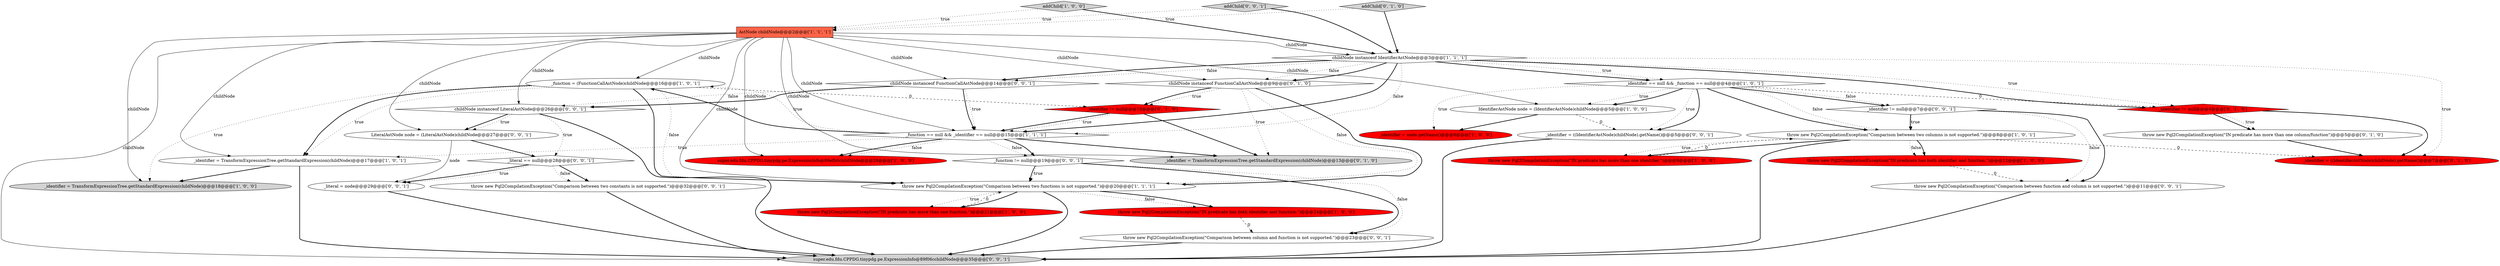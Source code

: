 digraph {
22 [style = filled, label = "addChild['0', '1', '0']", fillcolor = lightgray, shape = diamond image = "AAA0AAABBB2BBB"];
6 [style = filled, label = "_identifier == null && _function == null@@@4@@@['1', '0', '1']", fillcolor = white, shape = diamond image = "AAA0AAABBB1BBB"];
7 [style = filled, label = "_identifier = TransformExpressionTree.getStandardExpression(childNode)@@@18@@@['1', '0', '0']", fillcolor = lightgray, shape = ellipse image = "AAA0AAABBB1BBB"];
14 [style = filled, label = "_function = (FunctionCallAstNode)childNode@@@16@@@['1', '0', '1']", fillcolor = white, shape = ellipse image = "AAA0AAABBB1BBB"];
24 [style = filled, label = "LiteralAstNode node = (LiteralAstNode)childNode@@@27@@@['0', '0', '1']", fillcolor = white, shape = ellipse image = "AAA0AAABBB3BBB"];
33 [style = filled, label = "super.edu.fdu.CPPDG.tinypdg.pe.ExpressionInfo@89f06cchildNode@@@35@@@['0', '0', '1']", fillcolor = lightgray, shape = ellipse image = "AAA0AAABBB3BBB"];
0 [style = filled, label = "throw new Pql2CompilationException(\"Comparison between two columns is not supported.\")@@@8@@@['1', '0', '1']", fillcolor = white, shape = ellipse image = "AAA0AAABBB1BBB"];
1 [style = filled, label = "_identifier = node.getName()@@@6@@@['1', '0', '0']", fillcolor = red, shape = ellipse image = "AAA1AAABBB1BBB"];
26 [style = filled, label = "_identifier = ((IdentifierAstNode)childNode).getName()@@@5@@@['0', '0', '1']", fillcolor = white, shape = ellipse image = "AAA0AAABBB3BBB"];
8 [style = filled, label = "throw new Pql2CompilationException(\"IN predicate has both identifier and function.\")@@@24@@@['1', '0', '0']", fillcolor = red, shape = ellipse image = "AAA1AAABBB1BBB"];
28 [style = filled, label = "addChild['0', '0', '1']", fillcolor = lightgray, shape = diamond image = "AAA0AAABBB3BBB"];
32 [style = filled, label = "_identifier != null@@@7@@@['0', '0', '1']", fillcolor = white, shape = diamond image = "AAA0AAABBB3BBB"];
3 [style = filled, label = "throw new Pql2CompilationException(\"IN predicate has both identifier and function.\")@@@12@@@['1', '0', '0']", fillcolor = red, shape = ellipse image = "AAA1AAABBB1BBB"];
5 [style = filled, label = "throw new Pql2CompilationException(\"Comparison between two functions is not supported.\")@@@20@@@['1', '1', '1']", fillcolor = white, shape = ellipse image = "AAA0AAABBB1BBB"];
31 [style = filled, label = "childNode instanceof FunctionCallAstNode@@@14@@@['0', '0', '1']", fillcolor = white, shape = diamond image = "AAA0AAABBB3BBB"];
10 [style = filled, label = "throw new Pql2CompilationException(\"IN predicate has more than one function.\")@@@21@@@['1', '0', '0']", fillcolor = red, shape = ellipse image = "AAA1AAABBB1BBB"];
35 [style = filled, label = "_literal = node@@@29@@@['0', '0', '1']", fillcolor = white, shape = ellipse image = "AAA0AAABBB3BBB"];
34 [style = filled, label = "_literal == null@@@28@@@['0', '0', '1']", fillcolor = white, shape = diamond image = "AAA0AAABBB3BBB"];
16 [style = filled, label = "throw new Pql2CompilationException(\"IN predicate has more than one identifier.\")@@@9@@@['1', '0', '0']", fillcolor = red, shape = ellipse image = "AAA1AAABBB1BBB"];
11 [style = filled, label = "AstNode childNode@@@2@@@['1', '1', '1']", fillcolor = tomato, shape = box image = "AAA0AAABBB1BBB"];
30 [style = filled, label = "childNode instanceof LiteralAstNode@@@26@@@['0', '0', '1']", fillcolor = white, shape = diamond image = "AAA0AAABBB3BBB"];
27 [style = filled, label = "throw new Pql2CompilationException(\"Comparison between column and function is not supported.\")@@@23@@@['0', '0', '1']", fillcolor = white, shape = ellipse image = "AAA0AAABBB3BBB"];
15 [style = filled, label = "IdentifierAstNode node = (IdentifierAstNode)childNode@@@5@@@['1', '0', '0']", fillcolor = white, shape = ellipse image = "AAA0AAABBB1BBB"];
18 [style = filled, label = "throw new Pql2CompilationException(\"IN predicate has more than one column/function\")@@@5@@@['0', '1', '0']", fillcolor = white, shape = ellipse image = "AAA0AAABBB2BBB"];
23 [style = filled, label = "_identifier = ((IdentifierAstNode)childNode).getName()@@@7@@@['0', '1', '0']", fillcolor = red, shape = ellipse image = "AAA1AAABBB2BBB"];
17 [style = filled, label = "_identifier != null@@@10@@@['0', '1', '0']", fillcolor = red, shape = diamond image = "AAA1AAABBB2BBB"];
19 [style = filled, label = "_identifier != null@@@4@@@['0', '1', '0']", fillcolor = red, shape = diamond image = "AAA1AAABBB2BBB"];
20 [style = filled, label = "_identifier = TransformExpressionTree.getStandardExpression(childNode)@@@13@@@['0', '1', '0']", fillcolor = lightgray, shape = ellipse image = "AAA0AAABBB2BBB"];
36 [style = filled, label = "throw new Pql2CompilationException(\"Comparison between two constants is not supported.\")@@@32@@@['0', '0', '1']", fillcolor = white, shape = ellipse image = "AAA0AAABBB3BBB"];
29 [style = filled, label = "_function != null@@@19@@@['0', '0', '1']", fillcolor = white, shape = diamond image = "AAA0AAABBB3BBB"];
4 [style = filled, label = "childNode instanceof IdentifierAstNode@@@3@@@['1', '1', '1']", fillcolor = white, shape = diamond image = "AAA0AAABBB1BBB"];
9 [style = filled, label = "addChild['1', '0', '0']", fillcolor = lightgray, shape = diamond image = "AAA0AAABBB1BBB"];
2 [style = filled, label = "_identifier = TransformExpressionTree.getStandardExpression(childNode)@@@17@@@['1', '0', '1']", fillcolor = white, shape = ellipse image = "AAA0AAABBB1BBB"];
25 [style = filled, label = "throw new Pql2CompilationException(\"Comparison between function and column is not supported.\")@@@11@@@['0', '0', '1']", fillcolor = white, shape = ellipse image = "AAA0AAABBB3BBB"];
13 [style = filled, label = "super.edu.fdu.CPPDG.tinypdg.pe.ExpressionInfo@89efb0childNode@@@28@@@['1', '0', '0']", fillcolor = red, shape = ellipse image = "AAA1AAABBB1BBB"];
21 [style = filled, label = "childNode instanceof FunctionCallAstNode@@@9@@@['0', '1', '0']", fillcolor = white, shape = diamond image = "AAA0AAABBB2BBB"];
12 [style = filled, label = "_function == null && _identifier == null@@@15@@@['1', '1', '1']", fillcolor = white, shape = diamond image = "AAA0AAABBB1BBB"];
28->11 [style = dotted, label="true"];
12->29 [style = dotted, label="false"];
29->5 [style = bold, label=""];
25->33 [style = bold, label=""];
32->0 [style = bold, label=""];
32->0 [style = dotted, label="true"];
29->5 [style = dotted, label="true"];
11->20 [style = solid, label="childNode"];
6->1 [style = dotted, label="true"];
24->34 [style = bold, label=""];
36->33 [style = bold, label=""];
22->4 [style = bold, label=""];
6->26 [style = dotted, label="true"];
0->3 [style = dotted, label="false"];
14->7 [style = dotted, label="true"];
11->13 [style = solid, label="childNode"];
4->12 [style = dotted, label="false"];
4->31 [style = dotted, label="false"];
32->25 [style = bold, label=""];
31->30 [style = bold, label=""];
27->33 [style = bold, label=""];
31->12 [style = dotted, label="true"];
17->20 [style = bold, label=""];
6->15 [style = dotted, label="true"];
6->32 [style = bold, label=""];
0->3 [style = bold, label=""];
14->2 [style = dotted, label="true"];
5->10 [style = bold, label=""];
24->35 [style = solid, label="node"];
19->18 [style = bold, label=""];
21->20 [style = dotted, label="true"];
5->33 [style = bold, label=""];
0->23 [style = dashed, label="0"];
4->23 [style = dotted, label="true"];
12->2 [style = dotted, label="true"];
4->19 [style = bold, label=""];
4->21 [style = bold, label=""];
11->14 [style = solid, label="childNode"];
21->17 [style = dotted, label="true"];
11->30 [style = solid, label="childNode"];
11->15 [style = solid, label="childNode"];
29->27 [style = bold, label=""];
12->29 [style = bold, label=""];
11->33 [style = solid, label="childNode"];
34->36 [style = bold, label=""];
6->19 [style = dashed, label="0"];
12->14 [style = bold, label=""];
15->26 [style = dashed, label="0"];
2->33 [style = bold, label=""];
11->2 [style = solid, label="childNode"];
11->24 [style = solid, label="childNode"];
34->35 [style = bold, label=""];
32->25 [style = dotted, label="false"];
0->16 [style = bold, label=""];
6->0 [style = dotted, label="false"];
34->36 [style = dotted, label="false"];
30->24 [style = bold, label=""];
6->26 [style = bold, label=""];
18->23 [style = bold, label=""];
30->33 [style = bold, label=""];
5->10 [style = dotted, label="true"];
9->11 [style = dotted, label="true"];
6->32 [style = dotted, label="false"];
19->18 [style = dotted, label="true"];
12->20 [style = bold, label=""];
21->5 [style = dotted, label="false"];
30->34 [style = dotted, label="true"];
31->12 [style = bold, label=""];
6->15 [style = bold, label=""];
12->13 [style = bold, label=""];
21->5 [style = bold, label=""];
4->31 [style = bold, label=""];
17->12 [style = bold, label=""];
17->12 [style = dotted, label="true"];
34->35 [style = dotted, label="true"];
29->27 [style = dotted, label="false"];
4->12 [style = bold, label=""];
14->17 [style = dashed, label="0"];
14->2 [style = bold, label=""];
0->16 [style = dotted, label="true"];
5->8 [style = dotted, label="false"];
11->31 [style = solid, label="childNode"];
11->21 [style = solid, label="childNode"];
16->0 [style = dashed, label="0"];
4->19 [style = dotted, label="true"];
14->5 [style = bold, label=""];
15->1 [style = bold, label=""];
12->13 [style = dotted, label="false"];
4->6 [style = dotted, label="true"];
5->8 [style = bold, label=""];
30->24 [style = dotted, label="true"];
4->6 [style = bold, label=""];
9->4 [style = bold, label=""];
11->7 [style = solid, label="childNode"];
35->33 [style = bold, label=""];
22->11 [style = dotted, label="true"];
6->0 [style = bold, label=""];
11->5 [style = solid, label="childNode"];
12->14 [style = dotted, label="true"];
0->33 [style = bold, label=""];
4->21 [style = dotted, label="false"];
19->23 [style = bold, label=""];
8->27 [style = dashed, label="0"];
11->12 [style = solid, label="childNode"];
11->4 [style = solid, label="childNode"];
10->5 [style = dashed, label="0"];
2->7 [style = bold, label=""];
26->33 [style = bold, label=""];
21->17 [style = bold, label=""];
31->30 [style = dotted, label="false"];
14->5 [style = dotted, label="false"];
28->4 [style = bold, label=""];
3->25 [style = dashed, label="0"];
}
